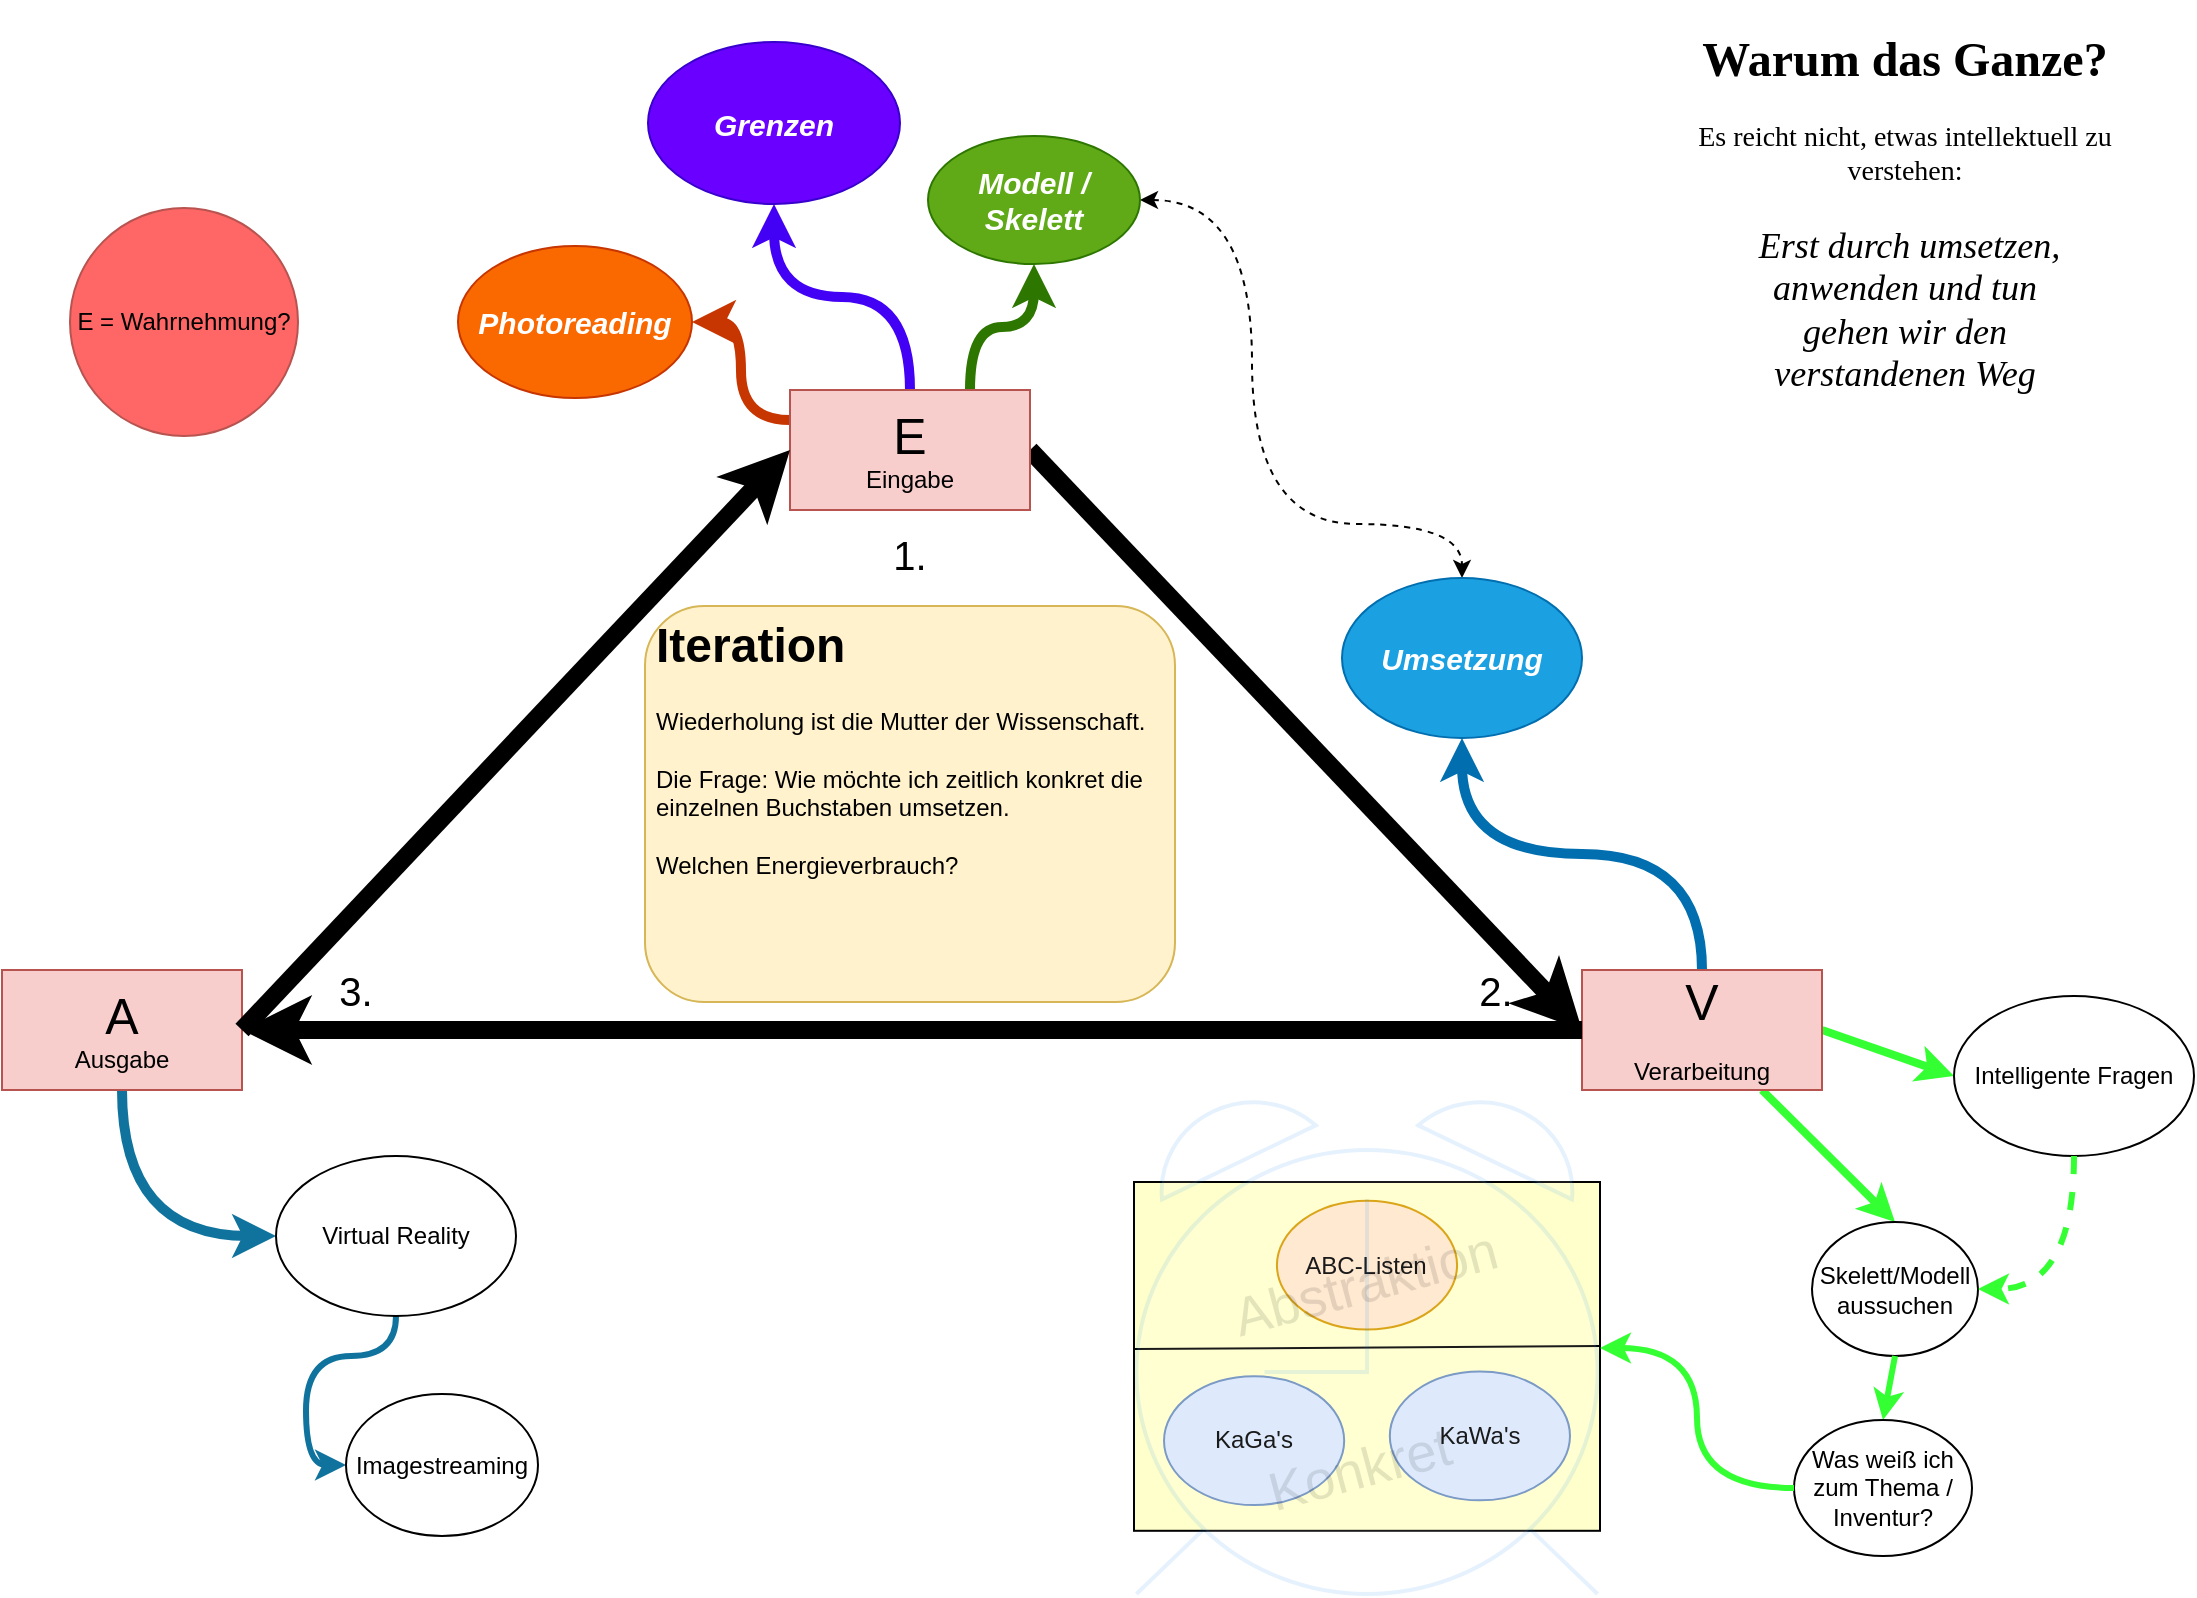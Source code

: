 <mxfile version="13.5.8" type="github">
  <diagram name="EVA" id="LGrXJrhcOQH4PXI3Mq-y">
    <mxGraphModel dx="1730" dy="958" grid="0" gridSize="10" guides="1" tooltips="1" connect="1" arrows="1" fold="1" page="1" pageScale="1" pageWidth="1169" pageHeight="827" math="0" shadow="0">
      <root>
        <mxCell id="C_8bVwX5II559LBR6Ncd-0" />
        <mxCell id="C_8bVwX5II559LBR6Ncd-1" parent="C_8bVwX5II559LBR6Ncd-0" />
        <mxCell id="C_8bVwX5II559LBR6Ncd-28" style="rounded=0;orthogonalLoop=1;jettySize=auto;html=1;exitX=0.75;exitY=1;exitDx=0;exitDy=0;entryX=0.5;entryY=0;entryDx=0;entryDy=0;strokeColor=#33FF33;strokeWidth=4;" parent="C_8bVwX5II559LBR6Ncd-1" source="C_8bVwX5II559LBR6Ncd-12" target="C_8bVwX5II559LBR6Ncd-29" edge="1">
          <mxGeometry relative="1" as="geometry">
            <mxPoint x="931" y="774" as="sourcePoint" />
          </mxGeometry>
        </mxCell>
        <mxCell id="C_8bVwX5II559LBR6Ncd-2" style="rounded=0;orthogonalLoop=1;jettySize=auto;html=1;exitX=1;exitY=0.5;exitDx=0;exitDy=0;entryX=0;entryY=0.5;entryDx=0;entryDy=0;endArrow=classic;endFill=1;strokeWidth=9;" parent="C_8bVwX5II559LBR6Ncd-1" source="C_8bVwX5II559LBR6Ncd-6" target="C_8bVwX5II559LBR6Ncd-12" edge="1">
          <mxGeometry relative="1" as="geometry" />
        </mxCell>
        <mxCell id="C_8bVwX5II559LBR6Ncd-3" style="edgeStyle=orthogonalEdgeStyle;curved=1;rounded=0;orthogonalLoop=1;jettySize=auto;html=1;exitX=0.75;exitY=0;exitDx=0;exitDy=0;entryX=0.5;entryY=1;entryDx=0;entryDy=0;endArrow=classic;endFill=1;strokeWidth=5;startArrow=none;startFill=0;fillColor=#60a917;strokeColor=#2D7600;" parent="C_8bVwX5II559LBR6Ncd-1" source="C_8bVwX5II559LBR6Ncd-6" target="C_8bVwX5II559LBR6Ncd-14" edge="1">
          <mxGeometry relative="1" as="geometry" />
        </mxCell>
        <mxCell id="C_8bVwX5II559LBR6Ncd-4" style="edgeStyle=orthogonalEdgeStyle;rounded=0;orthogonalLoop=1;jettySize=auto;html=1;exitX=0.5;exitY=0;exitDx=0;exitDy=0;startArrow=none;startFill=0;endArrow=classic;endFill=1;strokeWidth=5;curved=1;fillColor=#6a00ff;entryX=0.5;entryY=1;entryDx=0;entryDy=0;strokeColor=#4200F5;" parent="C_8bVwX5II559LBR6Ncd-1" source="C_8bVwX5II559LBR6Ncd-6" target="C_8bVwX5II559LBR6Ncd-24" edge="1">
          <mxGeometry relative="1" as="geometry">
            <mxPoint x="367" y="165" as="targetPoint" />
          </mxGeometry>
        </mxCell>
        <mxCell id="C_8bVwX5II559LBR6Ncd-5" style="edgeStyle=orthogonalEdgeStyle;rounded=0;orthogonalLoop=1;jettySize=auto;html=1;exitX=0;exitY=0.25;exitDx=0;exitDy=0;entryX=1;entryY=0.5;entryDx=0;entryDy=0;strokeWidth=5;curved=1;fillColor=#fa6800;strokeColor=#C73500;" parent="C_8bVwX5II559LBR6Ncd-1" source="C_8bVwX5II559LBR6Ncd-6" target="C_8bVwX5II559LBR6Ncd-36" edge="1">
          <mxGeometry relative="1" as="geometry" />
        </mxCell>
        <mxCell id="C_8bVwX5II559LBR6Ncd-6" value="&lt;div&gt;&lt;font style=&quot;font-size: 25px&quot;&gt;E&lt;/font&gt;&lt;/div&gt;Eingabe" style="rounded=0;whiteSpace=wrap;html=1;fillColor=#f8cecc;strokeColor=#b85450;" parent="C_8bVwX5II559LBR6Ncd-1" vertex="1">
          <mxGeometry x="452" y="202" width="120" height="60" as="geometry" />
        </mxCell>
        <mxCell id="C_8bVwX5II559LBR6Ncd-7" style="edgeStyle=orthogonalEdgeStyle;rounded=0;orthogonalLoop=1;jettySize=auto;html=1;exitX=0.5;exitY=1;exitDx=0;exitDy=0;entryX=0;entryY=0.5;entryDx=0;entryDy=0;curved=1;strokeWidth=3;fillColor=#b1ddf0;strokeColor=#10739e;" parent="C_8bVwX5II559LBR6Ncd-1" source="C_8bVwX5II559LBR6Ncd-16" target="C_8bVwX5II559LBR6Ncd-15" edge="1">
          <mxGeometry relative="1" as="geometry" />
        </mxCell>
        <mxCell id="C_8bVwX5II559LBR6Ncd-8" style="edgeStyle=orthogonalEdgeStyle;rounded=0;orthogonalLoop=1;jettySize=auto;html=1;exitX=0.5;exitY=1;exitDx=0;exitDy=0;entryX=0;entryY=0.5;entryDx=0;entryDy=0;curved=1;strokeWidth=5;fillColor=#b1ddf0;strokeColor=#10739e;" parent="C_8bVwX5II559LBR6Ncd-1" source="C_8bVwX5II559LBR6Ncd-9" target="C_8bVwX5II559LBR6Ncd-16" edge="1">
          <mxGeometry relative="1" as="geometry" />
        </mxCell>
        <mxCell id="C_8bVwX5II559LBR6Ncd-9" value="&lt;div&gt;&lt;font style=&quot;font-size: 25px&quot;&gt;A&lt;/font&gt;&lt;/div&gt;Ausgabe" style="rounded=0;whiteSpace=wrap;html=1;fillColor=#f8cecc;strokeColor=#b85450;" parent="C_8bVwX5II559LBR6Ncd-1" vertex="1">
          <mxGeometry x="58" y="492" width="120" height="60" as="geometry" />
        </mxCell>
        <mxCell id="C_8bVwX5II559LBR6Ncd-10" style="rounded=0;orthogonalLoop=1;jettySize=auto;html=1;exitX=1;exitY=0.5;exitDx=0;exitDy=0;strokeWidth=4;strokeColor=#33FF33;entryX=0;entryY=0.5;entryDx=0;entryDy=0;" parent="C_8bVwX5II559LBR6Ncd-1" source="C_8bVwX5II559LBR6Ncd-12" target="C_8bVwX5II559LBR6Ncd-18" edge="1">
          <mxGeometry relative="1" as="geometry">
            <mxPoint x="1030" y="497" as="targetPoint" />
          </mxGeometry>
        </mxCell>
        <mxCell id="C_8bVwX5II559LBR6Ncd-11" style="edgeStyle=orthogonalEdgeStyle;rounded=0;orthogonalLoop=1;jettySize=auto;html=1;exitX=0.5;exitY=0;exitDx=0;exitDy=0;entryX=0.5;entryY=1;entryDx=0;entryDy=0;curved=1;fillColor=#1ba1e2;strokeColor=#006EAF;strokeWidth=5;" parent="C_8bVwX5II559LBR6Ncd-1" source="C_8bVwX5II559LBR6Ncd-12" target="C_8bVwX5II559LBR6Ncd-17" edge="1">
          <mxGeometry relative="1" as="geometry" />
        </mxCell>
        <mxCell id="C_8bVwX5II559LBR6Ncd-12" value="&lt;div&gt;&lt;font style=&quot;font-size: 25px&quot;&gt;V&lt;/font&gt;&lt;font style=&quot;font-size: 12px&quot;&gt;&lt;font style=&quot;font-size: 12px&quot;&gt;&lt;font style=&quot;font-size: 12px&quot;&gt;&lt;br&gt;&lt;/font&gt;&lt;/font&gt;&lt;/font&gt;&lt;/div&gt;&lt;div&gt;&lt;font style=&quot;font-size: 12px&quot;&gt;&lt;font style=&quot;font-size: 25px&quot;&gt;&lt;font style=&quot;font-size: 12px&quot;&gt;Verarbeitung&lt;/font&gt;&lt;/font&gt;&lt;/font&gt;&lt;/div&gt;" style="rounded=0;whiteSpace=wrap;html=1;fillColor=#f8cecc;strokeColor=#b85450;" parent="C_8bVwX5II559LBR6Ncd-1" vertex="1">
          <mxGeometry x="848" y="492" width="120" height="60" as="geometry" />
        </mxCell>
        <mxCell id="C_8bVwX5II559LBR6Ncd-13" style="edgeStyle=orthogonalEdgeStyle;curved=1;rounded=0;orthogonalLoop=1;jettySize=auto;html=1;exitX=1;exitY=0.5;exitDx=0;exitDy=0;entryX=0.5;entryY=0;entryDx=0;entryDy=0;startArrow=classic;startFill=1;endArrow=classic;endFill=1;strokeWidth=1;dashed=1;" parent="C_8bVwX5II559LBR6Ncd-1" source="C_8bVwX5II559LBR6Ncd-14" target="C_8bVwX5II559LBR6Ncd-17" edge="1">
          <mxGeometry relative="1" as="geometry">
            <Array as="points">
              <mxPoint x="683" y="107" />
              <mxPoint x="683" y="269" />
              <mxPoint x="788" y="269" />
            </Array>
          </mxGeometry>
        </mxCell>
        <UserObject label="&lt;i&gt;&lt;b&gt;&lt;font style=&quot;font-size: 15px&quot;&gt;Modell / Skelett&lt;/font&gt;&lt;/b&gt;&lt;/i&gt;" link="http://127.0.0.1:8080/#OWN%20-%20Modell" id="C_8bVwX5II559LBR6Ncd-14">
          <mxCell style="ellipse;whiteSpace=wrap;html=1;fillColor=#60a917;strokeColor=#2D7600;fontColor=#ffffff;" parent="C_8bVwX5II559LBR6Ncd-1" vertex="1">
            <mxGeometry x="521" y="75" width="106" height="64" as="geometry" />
          </mxCell>
        </UserObject>
        <UserObject label="Imagestreaming" link="http://127.0.0.1:8080/#Imagestreaming" id="C_8bVwX5II559LBR6Ncd-15">
          <mxCell style="ellipse;whiteSpace=wrap;html=1;noLabel=0;container=0;treeFolding=0;treeMoving=0;comic=0;" parent="C_8bVwX5II559LBR6Ncd-1" vertex="1">
            <mxGeometry x="230" y="704" width="96" height="71" as="geometry" />
          </mxCell>
        </UserObject>
        <mxCell id="C_8bVwX5II559LBR6Ncd-16" value="Virtual Reality" style="ellipse;whiteSpace=wrap;html=1;" parent="C_8bVwX5II559LBR6Ncd-1" vertex="1">
          <mxGeometry x="195" y="585" width="120" height="80" as="geometry" />
        </mxCell>
        <UserObject label="&lt;i&gt;&lt;b&gt;&lt;font style=&quot;font-size: 15px&quot;&gt;Umsetzung&lt;/font&gt;&lt;/b&gt;&lt;/i&gt;" link="http://127.0.0.1:8080/#OWN%20-%20Begriffe" id="C_8bVwX5II559LBR6Ncd-17">
          <mxCell style="ellipse;whiteSpace=wrap;html=1;fillColor=#1ba1e2;strokeColor=#006EAF;fontColor=#ffffff;" parent="C_8bVwX5II559LBR6Ncd-1" vertex="1">
            <mxGeometry x="728" y="296" width="120" height="80" as="geometry" />
          </mxCell>
        </UserObject>
        <mxCell id="C_8bVwX5II559LBR6Ncd-18" value="Intelligente Fragen" style="ellipse;whiteSpace=wrap;html=1;" parent="C_8bVwX5II559LBR6Ncd-1" vertex="1">
          <mxGeometry x="1034" y="505" width="120" height="80" as="geometry" />
        </mxCell>
        <mxCell id="C_8bVwX5II559LBR6Ncd-22" style="rounded=0;orthogonalLoop=1;jettySize=auto;html=1;exitX=0;exitY=0.5;exitDx=0;exitDy=0;entryX=1;entryY=0.5;entryDx=0;entryDy=0;endArrow=none;endFill=0;strokeWidth=9;startArrow=classic;startFill=1;" parent="C_8bVwX5II559LBR6Ncd-1" source="C_8bVwX5II559LBR6Ncd-6" target="C_8bVwX5II559LBR6Ncd-9" edge="1">
          <mxGeometry relative="1" as="geometry">
            <mxPoint x="374" y="332" as="sourcePoint" />
            <mxPoint x="650" y="622" as="targetPoint" />
          </mxGeometry>
        </mxCell>
        <mxCell id="C_8bVwX5II559LBR6Ncd-23" style="rounded=0;orthogonalLoop=1;jettySize=auto;html=1;exitX=0;exitY=0.5;exitDx=0;exitDy=0;endArrow=classic;endFill=1;entryX=1;entryY=0.5;entryDx=0;entryDy=0;strokeWidth=9;startArrow=none;startFill=0;" parent="C_8bVwX5II559LBR6Ncd-1" source="C_8bVwX5II559LBR6Ncd-12" target="C_8bVwX5II559LBR6Ncd-9" edge="1">
          <mxGeometry relative="1" as="geometry">
            <mxPoint x="462" y="242" as="sourcePoint" />
            <mxPoint x="358" y="532" as="targetPoint" />
          </mxGeometry>
        </mxCell>
        <UserObject label="&lt;i&gt;&lt;b&gt;&lt;font style=&quot;font-size: 15px&quot;&gt;Grenzen&lt;/font&gt;&lt;/b&gt;&lt;/i&gt;" link="http://127.0.0.1:8080/#OWN%20-%20Grenzen" id="C_8bVwX5II559LBR6Ncd-24">
          <mxCell style="ellipse;whiteSpace=wrap;html=1;fillColor=#6a00ff;strokeColor=#3700CC;fontColor=#ffffff;" parent="C_8bVwX5II559LBR6Ncd-1" vertex="1">
            <mxGeometry x="381" y="28" width="126" height="81" as="geometry" />
          </mxCell>
        </UserObject>
        <mxCell id="C_8bVwX5II559LBR6Ncd-25" value="&lt;font style=&quot;font-size: 20px&quot;&gt;1.&lt;/font&gt;" style="text;html=1;strokeColor=none;fillColor=none;align=center;verticalAlign=middle;whiteSpace=wrap;rounded=0;" parent="C_8bVwX5II559LBR6Ncd-1" vertex="1">
          <mxGeometry x="492" y="274" width="40" height="20" as="geometry" />
        </mxCell>
        <mxCell id="C_8bVwX5II559LBR6Ncd-26" value="&lt;font style=&quot;font-size: 20px&quot;&gt;2.&lt;/font&gt;" style="text;html=1;strokeColor=none;fillColor=none;align=center;verticalAlign=middle;whiteSpace=wrap;rounded=0;" parent="C_8bVwX5II559LBR6Ncd-1" vertex="1">
          <mxGeometry x="785" y="492" width="40" height="20" as="geometry" />
        </mxCell>
        <mxCell id="C_8bVwX5II559LBR6Ncd-27" value="&lt;font style=&quot;font-size: 20px&quot;&gt;3.&lt;/font&gt;" style="text;html=1;strokeColor=none;fillColor=none;align=center;verticalAlign=middle;whiteSpace=wrap;rounded=0;" parent="C_8bVwX5II559LBR6Ncd-1" vertex="1">
          <mxGeometry x="215" y="492" width="40" height="20" as="geometry" />
        </mxCell>
        <mxCell id="C_8bVwX5II559LBR6Ncd-29" value="Skelett/Modell aussuchen" style="ellipse;whiteSpace=wrap;html=1;" parent="C_8bVwX5II559LBR6Ncd-1" vertex="1">
          <mxGeometry x="963" y="618" width="83" height="67" as="geometry" />
        </mxCell>
        <mxCell id="C_8bVwX5II559LBR6Ncd-30" style="rounded=0;orthogonalLoop=1;jettySize=auto;html=1;exitX=0.5;exitY=1;exitDx=0;exitDy=0;entryX=0.5;entryY=0;entryDx=0;entryDy=0;strokeColor=#33FF33;strokeWidth=3;" parent="C_8bVwX5II559LBR6Ncd-1" source="C_8bVwX5II559LBR6Ncd-29" target="C_8bVwX5II559LBR6Ncd-31" edge="1">
          <mxGeometry relative="1" as="geometry">
            <mxPoint x="764" y="802" as="sourcePoint" />
          </mxGeometry>
        </mxCell>
        <mxCell id="C_8bVwX5II559LBR6Ncd-31" value="Was weiß ich zum Thema / Inventur?" style="ellipse;whiteSpace=wrap;html=1;" parent="C_8bVwX5II559LBR6Ncd-1" vertex="1">
          <mxGeometry x="954" y="717" width="89" height="68" as="geometry" />
        </mxCell>
        <object label="&lt;h1&gt;Iteration&lt;br&gt;&lt;/h1&gt;&lt;div&gt;Wiederholung ist die Mutter der Wissenschaft.&lt;/div&gt;&lt;div&gt;&lt;br&gt;&lt;/div&gt;&lt;div&gt;Die Frage: Wie möchte ich zeitlich konkret die einzelnen Buchstaben umsetzen.&lt;/div&gt;&lt;div&gt;&lt;br&gt;&lt;/div&gt;&lt;div&gt;Welchen Energieverbrauch?&lt;br&gt;&lt;/div&gt;&lt;div&gt;&lt;br&gt;&lt;/div&gt;&lt;div&gt;&lt;br&gt;&lt;/div&gt;" id="C_8bVwX5II559LBR6Ncd-35">
          <mxCell style="text;html=1;strokeColor=#d6b656;fillColor=#fff2cc;spacing=5;spacingTop=-20;whiteSpace=wrap;overflow=hidden;rounded=1;" parent="C_8bVwX5II559LBR6Ncd-1" vertex="1">
            <mxGeometry x="379.5" y="310" width="265" height="198" as="geometry" />
          </mxCell>
        </object>
        <UserObject label="&lt;font style=&quot;font-size: 15px&quot;&gt;&lt;b&gt;&lt;i&gt;Photoreading&lt;/i&gt;&lt;/b&gt;&lt;/font&gt;" link="https://1drv.ms/b/s!AnAzeiSFc--Uh9o2wIYooI-SM2pa7w?e=JApZZM" id="C_8bVwX5II559LBR6Ncd-36">
          <mxCell style="ellipse;whiteSpace=wrap;html=1;fillColor=#fa6800;strokeColor=#C73500;fontColor=#ffffff;" parent="C_8bVwX5II559LBR6Ncd-1" vertex="1">
            <mxGeometry x="286" y="130" width="117" height="76" as="geometry" />
          </mxCell>
        </UserObject>
        <mxCell id="C_8bVwX5II559LBR6Ncd-37" value="&lt;h1 align=&quot;center&quot;&gt;&lt;font face=&quot;Comic Sans MS&quot;&gt;Warum das Ganze?&lt;/font&gt;&lt;/h1&gt;&lt;div align=&quot;center&quot;&gt;&lt;font style=&quot;font-size: 14px&quot; face=&quot;Comic Sans MS&quot;&gt;Es reicht nicht, etwas intellektuell zu verstehen:&lt;/font&gt;&lt;/div&gt;&lt;div align=&quot;center&quot;&gt;&lt;blockquote style=&quot;font-size: 18px&quot;&gt;&lt;div&gt;&lt;span style=&quot;background-color: rgb(255 , 255 , 255)&quot;&gt;&lt;font style=&quot;font-size: 18px&quot; face=&quot;Times New Roman&quot;&gt;&lt;i&gt;&amp;nbsp;Erst durch umsetzen, anwenden und tun gehen wir den verstandenen Weg &lt;/i&gt;&lt;/font&gt;&lt;/span&gt;&lt;font face=&quot;Comic Sans MS&quot;&gt;&lt;br&gt;&lt;/font&gt;&lt;/div&gt;&lt;/blockquote&gt;&lt;/div&gt;" style="text;html=1;spacing=5;spacingTop=-20;whiteSpace=wrap;overflow=hidden;rounded=0;" parent="C_8bVwX5II559LBR6Ncd-1" vertex="1">
          <mxGeometry x="879" y="17" width="259" height="219" as="geometry" />
        </mxCell>
        <mxCell id="x4UegTdwX4822yDoSENV-0" value="&lt;div&gt;E = Wahrnehmung?&lt;/div&gt;" style="ellipse;whiteSpace=wrap;html=1;aspect=fixed;strokeColor=#b85450;fillColor=#FF6666;" parent="C_8bVwX5II559LBR6Ncd-1" vertex="1">
          <mxGeometry x="92" y="111" width="114" height="114" as="geometry" />
        </mxCell>
        <mxCell id="KvtZH145KzSEb8ErNgZU-0" style="edgeStyle=orthogonalEdgeStyle;rounded=0;orthogonalLoop=1;jettySize=auto;html=1;exitX=0.5;exitY=1;exitDx=0;exitDy=0;curved=1;strokeWidth=3;strokeColor=#33FF33;entryX=1;entryY=0.5;entryDx=0;entryDy=0;dashed=1;" edge="1" parent="C_8bVwX5II559LBR6Ncd-1" source="C_8bVwX5II559LBR6Ncd-18" target="C_8bVwX5II559LBR6Ncd-29">
          <mxGeometry relative="1" as="geometry">
            <mxPoint x="1095" y="642" as="sourcePoint" />
            <mxPoint x="1221" y="635" as="targetPoint" />
          </mxGeometry>
        </mxCell>
        <mxCell id="KvtZH145KzSEb8ErNgZU-12" value="" style="group" vertex="1" connectable="0" parent="C_8bVwX5II559LBR6Ncd-1">
          <mxGeometry x="624" y="598" width="233" height="206" as="geometry" />
        </mxCell>
        <mxCell id="KvtZH145KzSEb8ErNgZU-9" value="" style="group" vertex="1" connectable="0" parent="KvtZH145KzSEb8ErNgZU-12">
          <mxGeometry width="233.0" height="206" as="geometry" />
        </mxCell>
        <mxCell id="KvtZH145KzSEb8ErNgZU-3" value="" style="rounded=0;whiteSpace=wrap;html=1;fillColor=#FFFFCC;" vertex="1" parent="KvtZH145KzSEb8ErNgZU-9">
          <mxGeometry width="233.0" height="174.398" as="geometry" />
        </mxCell>
        <mxCell id="KvtZH145KzSEb8ErNgZU-7" value="" style="endArrow=none;html=1;strokeWidth=1;exitX=0.002;exitY=0.479;exitDx=0;exitDy=0;exitPerimeter=0;entryX=1;entryY=0.47;entryDx=0;entryDy=0;entryPerimeter=0;" edge="1" parent="KvtZH145KzSEb8ErNgZU-9" source="KvtZH145KzSEb8ErNgZU-3" target="KvtZH145KzSEb8ErNgZU-3">
          <mxGeometry width="50" height="50" relative="1" as="geometry">
            <mxPoint x="103.289" y="103" as="sourcePoint" />
            <mxPoint x="163.34" y="44.477" as="targetPoint" />
          </mxGeometry>
        </mxCell>
        <mxCell id="C_8bVwX5II559LBR6Ncd-19" value="ABC-Listen" style="ellipse;whiteSpace=wrap;html=1;fillColor=#ffe6cc;strokeColor=#d79b00;" parent="KvtZH145KzSEb8ErNgZU-9" vertex="1">
          <mxGeometry x="71.461" y="9.364" width="90.077" height="64.375" as="geometry" />
        </mxCell>
        <mxCell id="C_8bVwX5II559LBR6Ncd-21" value="KaGa&#39;s" style="ellipse;whiteSpace=wrap;html=1;fillColor=#dae8fc;strokeColor=#6c8ebf;" parent="KvtZH145KzSEb8ErNgZU-9" vertex="1">
          <mxGeometry x="15.013" y="97.148" width="90.077" height="64.375" as="geometry" />
        </mxCell>
        <mxCell id="C_8bVwX5II559LBR6Ncd-20" value="KaWa&#39;s" style="ellipse;whiteSpace=wrap;html=1;fillColor=#dae8fc;strokeColor=#6c8ebf;" parent="KvtZH145KzSEb8ErNgZU-9" vertex="1">
          <mxGeometry x="127.91" y="94.807" width="90.077" height="64.375" as="geometry" />
        </mxCell>
        <mxCell id="KvtZH145KzSEb8ErNgZU-1" value="" style="html=1;verticalLabelPosition=bottom;align=center;labelBackgroundColor=#ffffff;verticalAlign=top;strokeWidth=2;strokeColor=#0080F0;shadow=0;dashed=0;shape=mxgraph.ios7.icons.alarm_clock;opacity=10;" vertex="1" parent="KvtZH145KzSEb8ErNgZU-9">
          <mxGeometry x="1.201" y="-43.307" width="230.598" height="249.307" as="geometry" />
        </mxCell>
        <mxCell id="KvtZH145KzSEb8ErNgZU-10" value="Abstraktion" style="text;html=1;strokeColor=none;fillColor=none;align=center;verticalAlign=middle;whiteSpace=wrap;rounded=0;rotation=-15;fontSize=27;textOpacity=10;" vertex="1" parent="KvtZH145KzSEb8ErNgZU-9">
          <mxGeometry x="92.479" y="39.795" width="48.041" height="23.409" as="geometry" />
        </mxCell>
        <mxCell id="KvtZH145KzSEb8ErNgZU-11" value="&lt;div style=&quot;font-size: 27px;&quot;&gt;Konkret&lt;/div&gt;" style="text;html=1;strokeColor=none;fillColor=none;align=center;verticalAlign=middle;whiteSpace=wrap;rounded=0;rotation=-15;textOpacity=10;fontSize=27;" vertex="1" parent="KvtZH145KzSEb8ErNgZU-9">
          <mxGeometry x="88.876" y="132.261" width="48.041" height="23.409" as="geometry" />
        </mxCell>
        <mxCell id="KvtZH145KzSEb8ErNgZU-13" style="rounded=0;orthogonalLoop=1;jettySize=auto;html=1;exitX=0;exitY=0.5;exitDx=0;exitDy=0;entryX=1;entryY=0.476;entryDx=0;entryDy=0;strokeColor=#33FF33;strokeWidth=3;entryPerimeter=0;edgeStyle=orthogonalEdgeStyle;curved=1;" edge="1" parent="C_8bVwX5II559LBR6Ncd-1" source="C_8bVwX5II559LBR6Ncd-31" target="KvtZH145KzSEb8ErNgZU-3">
          <mxGeometry relative="1" as="geometry">
            <mxPoint x="901" y="691" as="sourcePoint" />
            <mxPoint x="895.0" y="723" as="targetPoint" />
          </mxGeometry>
        </mxCell>
      </root>
    </mxGraphModel>
  </diagram>
</mxfile>

